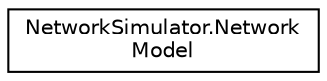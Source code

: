 digraph "Graphical Class Hierarchy"
{
  edge [fontname="Helvetica",fontsize="10",labelfontname="Helvetica",labelfontsize="10"];
  node [fontname="Helvetica",fontsize="10",shape=record];
  rankdir="LR";
  Node1 [label="NetworkSimulator.Network\lModel",height=0.2,width=0.4,color="black", fillcolor="white", style="filled",URL="$class_network_simulator_1_1_network_model.html",tooltip="Класс имитационной модели сети обслуживания "];
}
